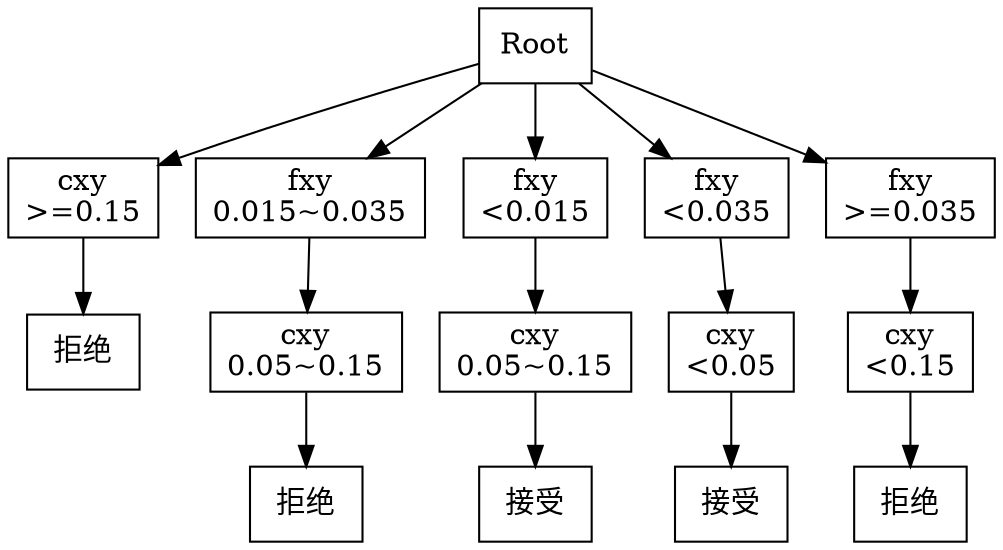 digraph {
	Root [label=Root shape=box]
	"Rootcxy
>=0.15" [label="cxy
>=0.15" shape=box]
	Root -> "Rootcxy
>=0.15"
	"3e28217449532f0985403ccc8863e615b39b719dbe68543fdfecdcd35a7d4e24" [label="拒绝" shape=box]
	"Rootcxy
>=0.15" -> "3e28217449532f0985403ccc8863e615b39b719dbe68543fdfecdcd35a7d4e24"
	"Rootfxy
0.015~0.035" [label="fxy
0.015~0.035" shape=box]
	Root -> "Rootfxy
0.015~0.035"
	"Rootfxy
0.015~0.035cxy
0.05~0.15" [label="cxy
0.05~0.15" shape=box]
	"Rootfxy
0.015~0.035" -> "Rootfxy
0.015~0.035cxy
0.05~0.15"
	df0e3bf409a645135728a4c6286ff3b2bfa87313203ec84cfe74ddf12970ed44 [label="拒绝" shape=box]
	"Rootfxy
0.015~0.035cxy
0.05~0.15" -> df0e3bf409a645135728a4c6286ff3b2bfa87313203ec84cfe74ddf12970ed44
	"Rootfxy
<0.015" [label="fxy
<0.015" shape=box]
	Root -> "Rootfxy
<0.015"
	"Rootfxy
<0.015cxy
0.05~0.15" [label="cxy
0.05~0.15" shape=box]
	"Rootfxy
<0.015" -> "Rootfxy
<0.015cxy
0.05~0.15"
	a6a77aa2cd9dc4bdab1d72b9bd1b271bebf2f670104e14551ffdb9392b2593c0 [label="接受" shape=box]
	"Rootfxy
<0.015cxy
0.05~0.15" -> a6a77aa2cd9dc4bdab1d72b9bd1b271bebf2f670104e14551ffdb9392b2593c0
	"Rootfxy
<0.035" [label="fxy
<0.035" shape=box]
	Root -> "Rootfxy
<0.035"
	"Rootfxy
<0.035cxy
<0.05" [label="cxy
<0.05" shape=box]
	"Rootfxy
<0.035" -> "Rootfxy
<0.035cxy
<0.05"
	ac8d948b2f06df7ee1a9fc8bba36fe852313559b2b0cdc85f370ff4634dba04b [label="接受" shape=box]
	"Rootfxy
<0.035cxy
<0.05" -> ac8d948b2f06df7ee1a9fc8bba36fe852313559b2b0cdc85f370ff4634dba04b
	"Rootfxy
>=0.035" [label="fxy
>=0.035" shape=box]
	Root -> "Rootfxy
>=0.035"
	"Rootfxy
>=0.035cxy
<0.15" [label="cxy
<0.15" shape=box]
	"Rootfxy
>=0.035" -> "Rootfxy
>=0.035cxy
<0.15"
	bbe406e8f7bd5dd58a482f8b3aeabea9b43a0b8f1df1e39a55949afc92233249 [label="拒绝" shape=box]
	"Rootfxy
>=0.035cxy
<0.15" -> bbe406e8f7bd5dd58a482f8b3aeabea9b43a0b8f1df1e39a55949afc92233249
}

